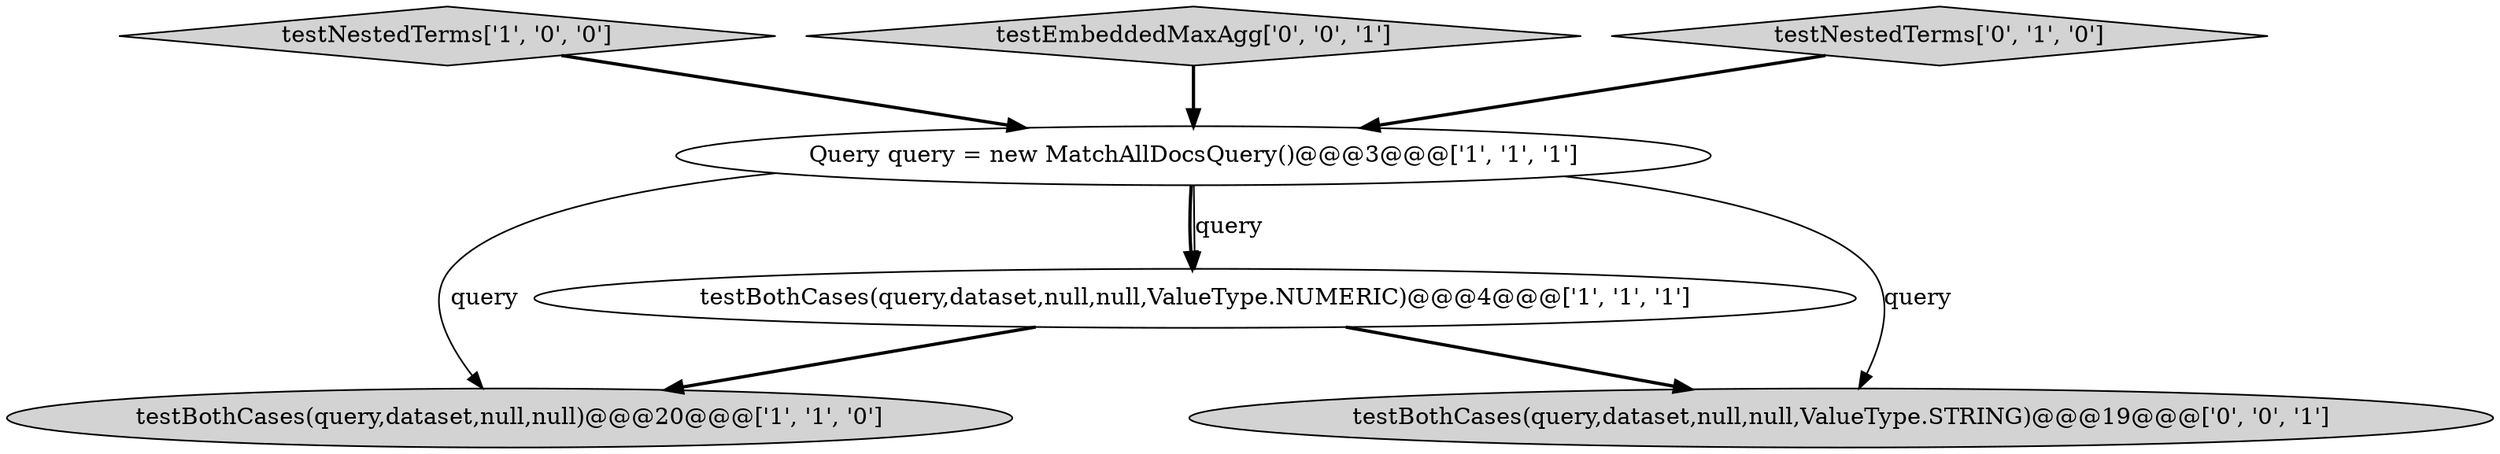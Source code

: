 digraph {
3 [style = filled, label = "testBothCases(query,dataset,null,null)@@@20@@@['1', '1', '0']", fillcolor = lightgray, shape = ellipse image = "AAA0AAABBB1BBB"];
0 [style = filled, label = "testNestedTerms['1', '0', '0']", fillcolor = lightgray, shape = diamond image = "AAA0AAABBB1BBB"];
6 [style = filled, label = "testEmbeddedMaxAgg['0', '0', '1']", fillcolor = lightgray, shape = diamond image = "AAA0AAABBB3BBB"];
4 [style = filled, label = "testNestedTerms['0', '1', '0']", fillcolor = lightgray, shape = diamond image = "AAA0AAABBB2BBB"];
1 [style = filled, label = "Query query = new MatchAllDocsQuery()@@@3@@@['1', '1', '1']", fillcolor = white, shape = ellipse image = "AAA0AAABBB1BBB"];
5 [style = filled, label = "testBothCases(query,dataset,null,null,ValueType.STRING)@@@19@@@['0', '0', '1']", fillcolor = lightgray, shape = ellipse image = "AAA0AAABBB3BBB"];
2 [style = filled, label = "testBothCases(query,dataset,null,null,ValueType.NUMERIC)@@@4@@@['1', '1', '1']", fillcolor = white, shape = ellipse image = "AAA0AAABBB1BBB"];
1->2 [style = solid, label="query"];
6->1 [style = bold, label=""];
1->2 [style = bold, label=""];
1->5 [style = solid, label="query"];
0->1 [style = bold, label=""];
1->3 [style = solid, label="query"];
4->1 [style = bold, label=""];
2->5 [style = bold, label=""];
2->3 [style = bold, label=""];
}
